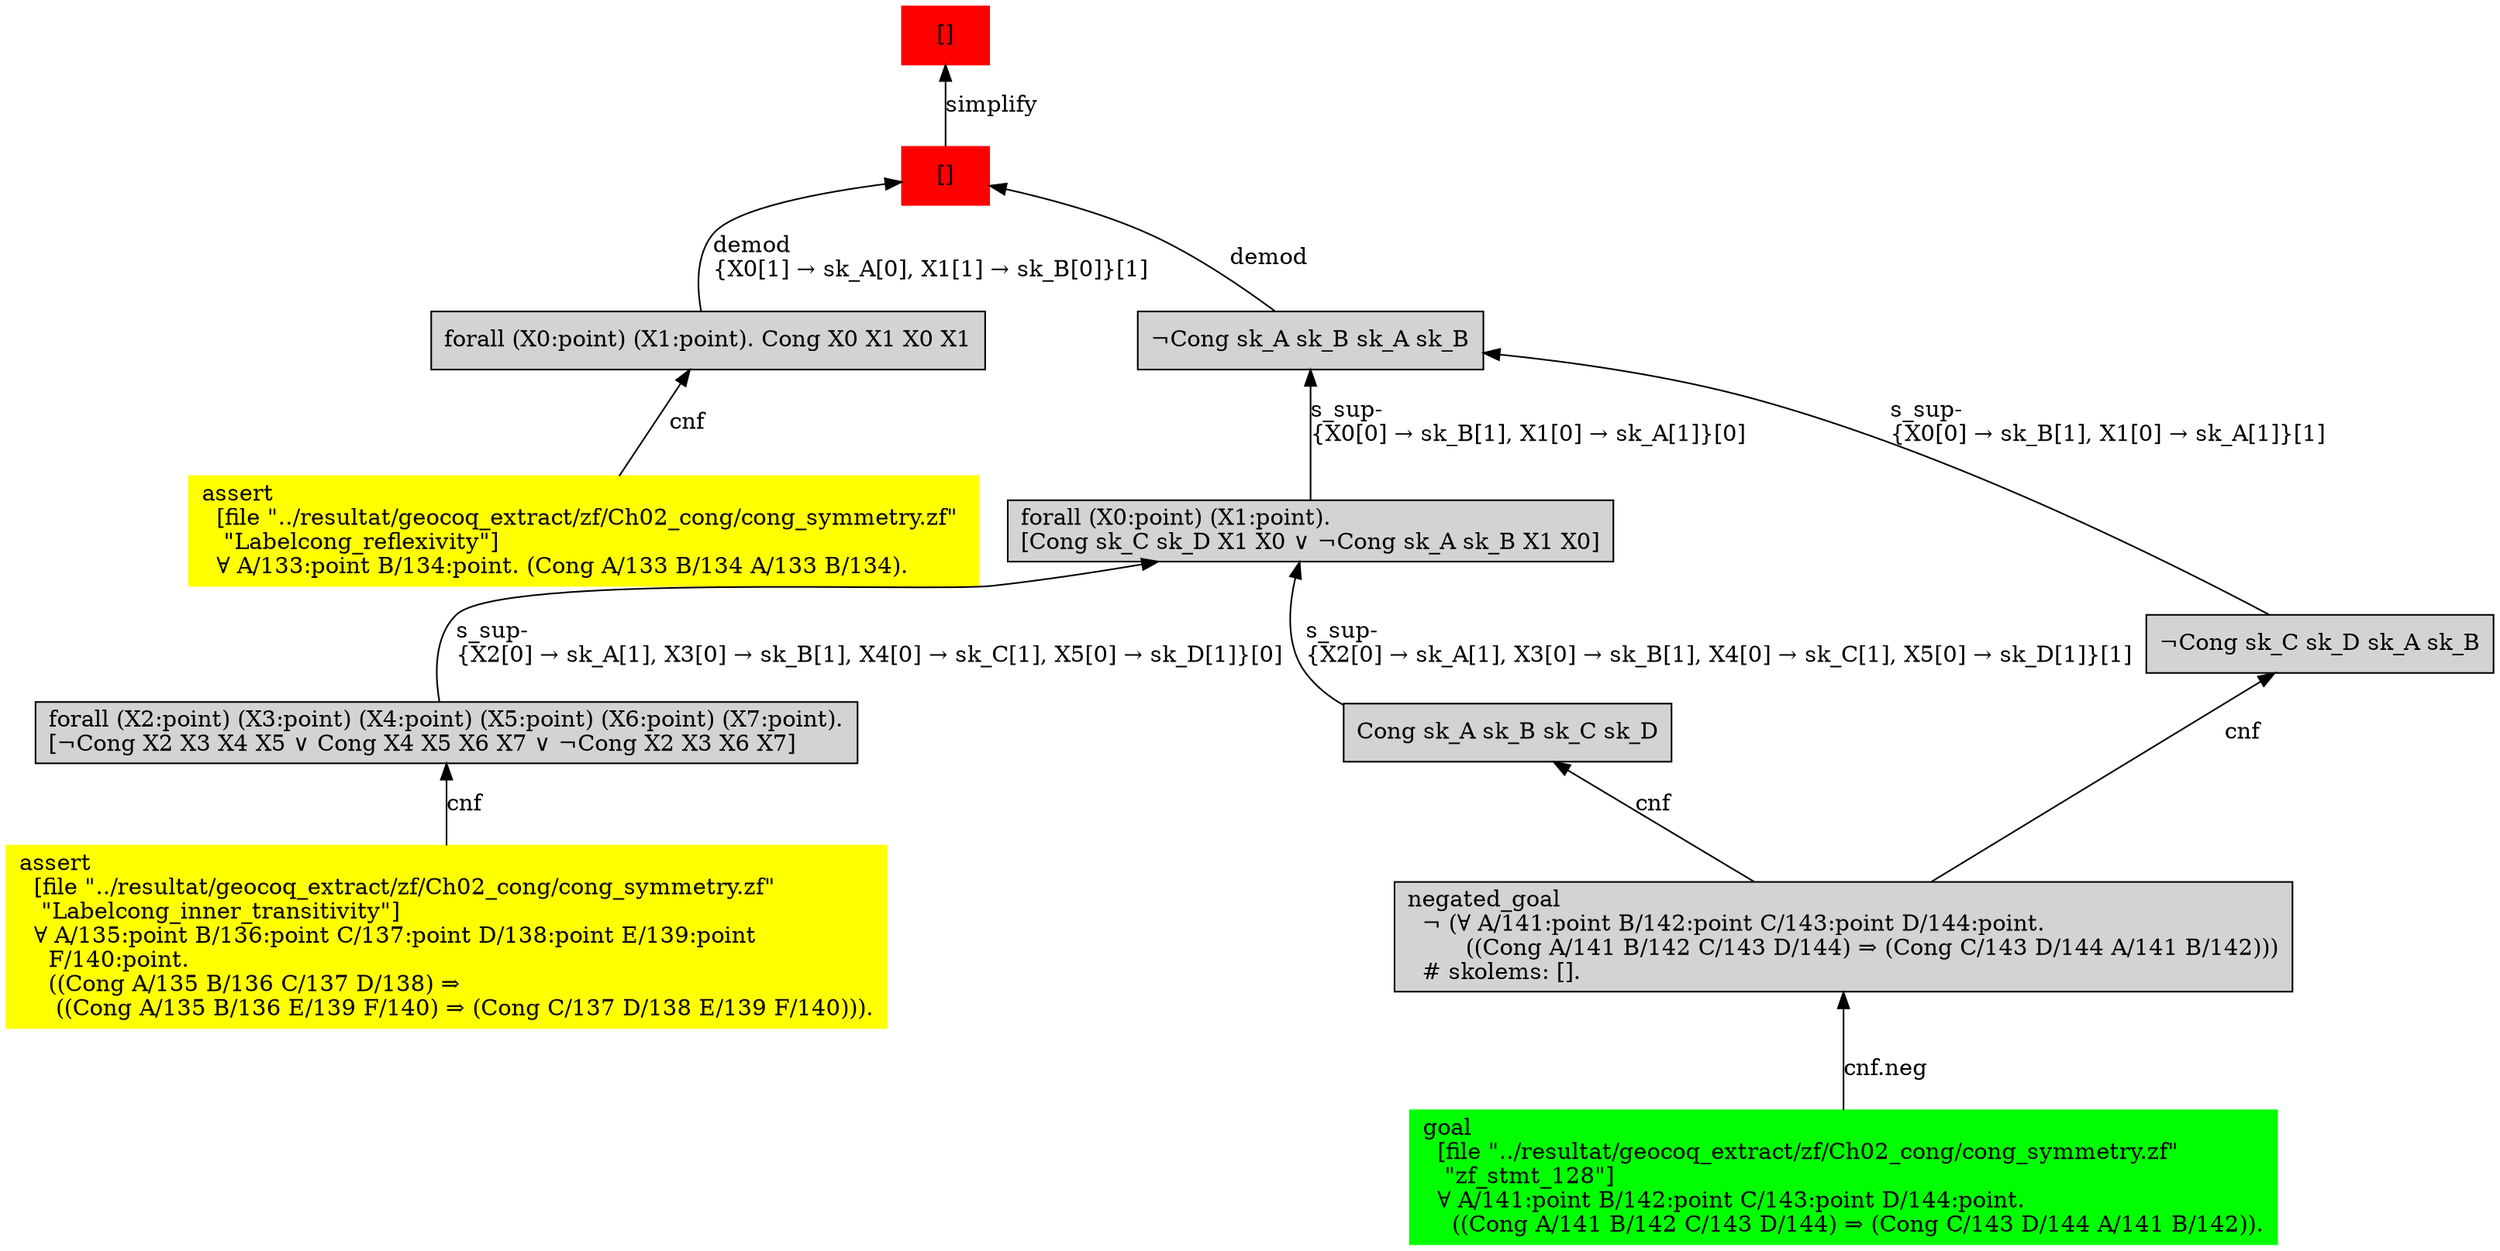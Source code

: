 digraph "unsat_graph" {
  vertex_0 [color=red, label="[]", shape=box, style=filled];
  vertex_0 -> vertex_1 [label="simplify", dir="back"];
  vertex_1 [color=red, label="[]", shape=box, style=filled];
  vertex_1 -> vertex_2 [label="demod\l\{X0[1] → sk_A[0], X1[1] → sk_B[0]\}[1]\l", dir="back"];
  vertex_2 [shape=box, label="forall (X0:point) (X1:point). Cong X0 X1 X0 X1\l", style=filled];
  vertex_2 -> vertex_3 [label="cnf", dir="back"];
  vertex_3 [color=yellow, shape=box, label="assert\l  [file \"../resultat/geocoq_extract/zf/Ch02_cong/cong_symmetry.zf\" \l   \"Labelcong_reflexivity\"]\l  ∀ A/133:point B/134:point. (Cong A/133 B/134 A/133 B/134).\l", style=filled];
  vertex_1 -> vertex_4 [label="demod", dir="back"];
  vertex_4 [shape=box, label="¬Cong sk_A sk_B sk_A sk_B\l", style=filled];
  vertex_4 -> vertex_5 [label="s_sup-\l\{X0[0] → sk_B[1], X1[0] → sk_A[1]\}[1]\l", dir="back"];
  vertex_5 [shape=box, label="¬Cong sk_C sk_D sk_A sk_B\l", style=filled];
  vertex_5 -> vertex_6 [label="cnf", dir="back"];
  vertex_6 [shape=box, label="negated_goal\l  ¬ (∀ A/141:point B/142:point C/143:point D/144:point.\l        ((Cong A/141 B/142 C/143 D/144) ⇒ (Cong C/143 D/144 A/141 B/142)))\l  # skolems: [].\l", style=filled];
  vertex_6 -> vertex_7 [label="cnf.neg", dir="back"];
  vertex_7 [color=green, shape=box, label="goal\l  [file \"../resultat/geocoq_extract/zf/Ch02_cong/cong_symmetry.zf\" \l   \"zf_stmt_128\"]\l  ∀ A/141:point B/142:point C/143:point D/144:point.\l    ((Cong A/141 B/142 C/143 D/144) ⇒ (Cong C/143 D/144 A/141 B/142)).\l", style=filled];
  vertex_4 -> vertex_8 [label="s_sup-\l\{X0[0] → sk_B[1], X1[0] → sk_A[1]\}[0]\l", dir="back"];
  vertex_8 [shape=box, label="forall (X0:point) (X1:point).\l[Cong sk_C sk_D X1 X0 ∨ ¬Cong sk_A sk_B X1 X0]\l", style=filled];
  vertex_8 -> vertex_9 [label="s_sup-\l\{X2[0] → sk_A[1], X3[0] → sk_B[1], X4[0] → sk_C[1], X5[0] → sk_D[1]\}[0]\l", dir="back"];
  vertex_9 [shape=box, label="forall (X2:point) (X3:point) (X4:point) (X5:point) (X6:point) (X7:point).\l[¬Cong X2 X3 X4 X5 ∨ Cong X4 X5 X6 X7 ∨ ¬Cong X2 X3 X6 X7]\l", style=filled];
  vertex_9 -> vertex_10 [label="cnf", dir="back"];
  vertex_10 [color=yellow, shape=box, label="assert\l  [file \"../resultat/geocoq_extract/zf/Ch02_cong/cong_symmetry.zf\" \l   \"Labelcong_inner_transitivity\"]\l  ∀ A/135:point B/136:point C/137:point D/138:point E/139:point \l    F/140:point.\l    ((Cong A/135 B/136 C/137 D/138) ⇒\l     ((Cong A/135 B/136 E/139 F/140) ⇒ (Cong C/137 D/138 E/139 F/140))).\l", style=filled];
  vertex_8 -> vertex_11 [label="s_sup-\l\{X2[0] → sk_A[1], X3[0] → sk_B[1], X4[0] → sk_C[1], X5[0] → sk_D[1]\}[1]\l", dir="back"];
  vertex_11 [shape=box, label="Cong sk_A sk_B sk_C sk_D\l", style=filled];
  vertex_11 -> vertex_6 [label="cnf", dir="back"];
  }


